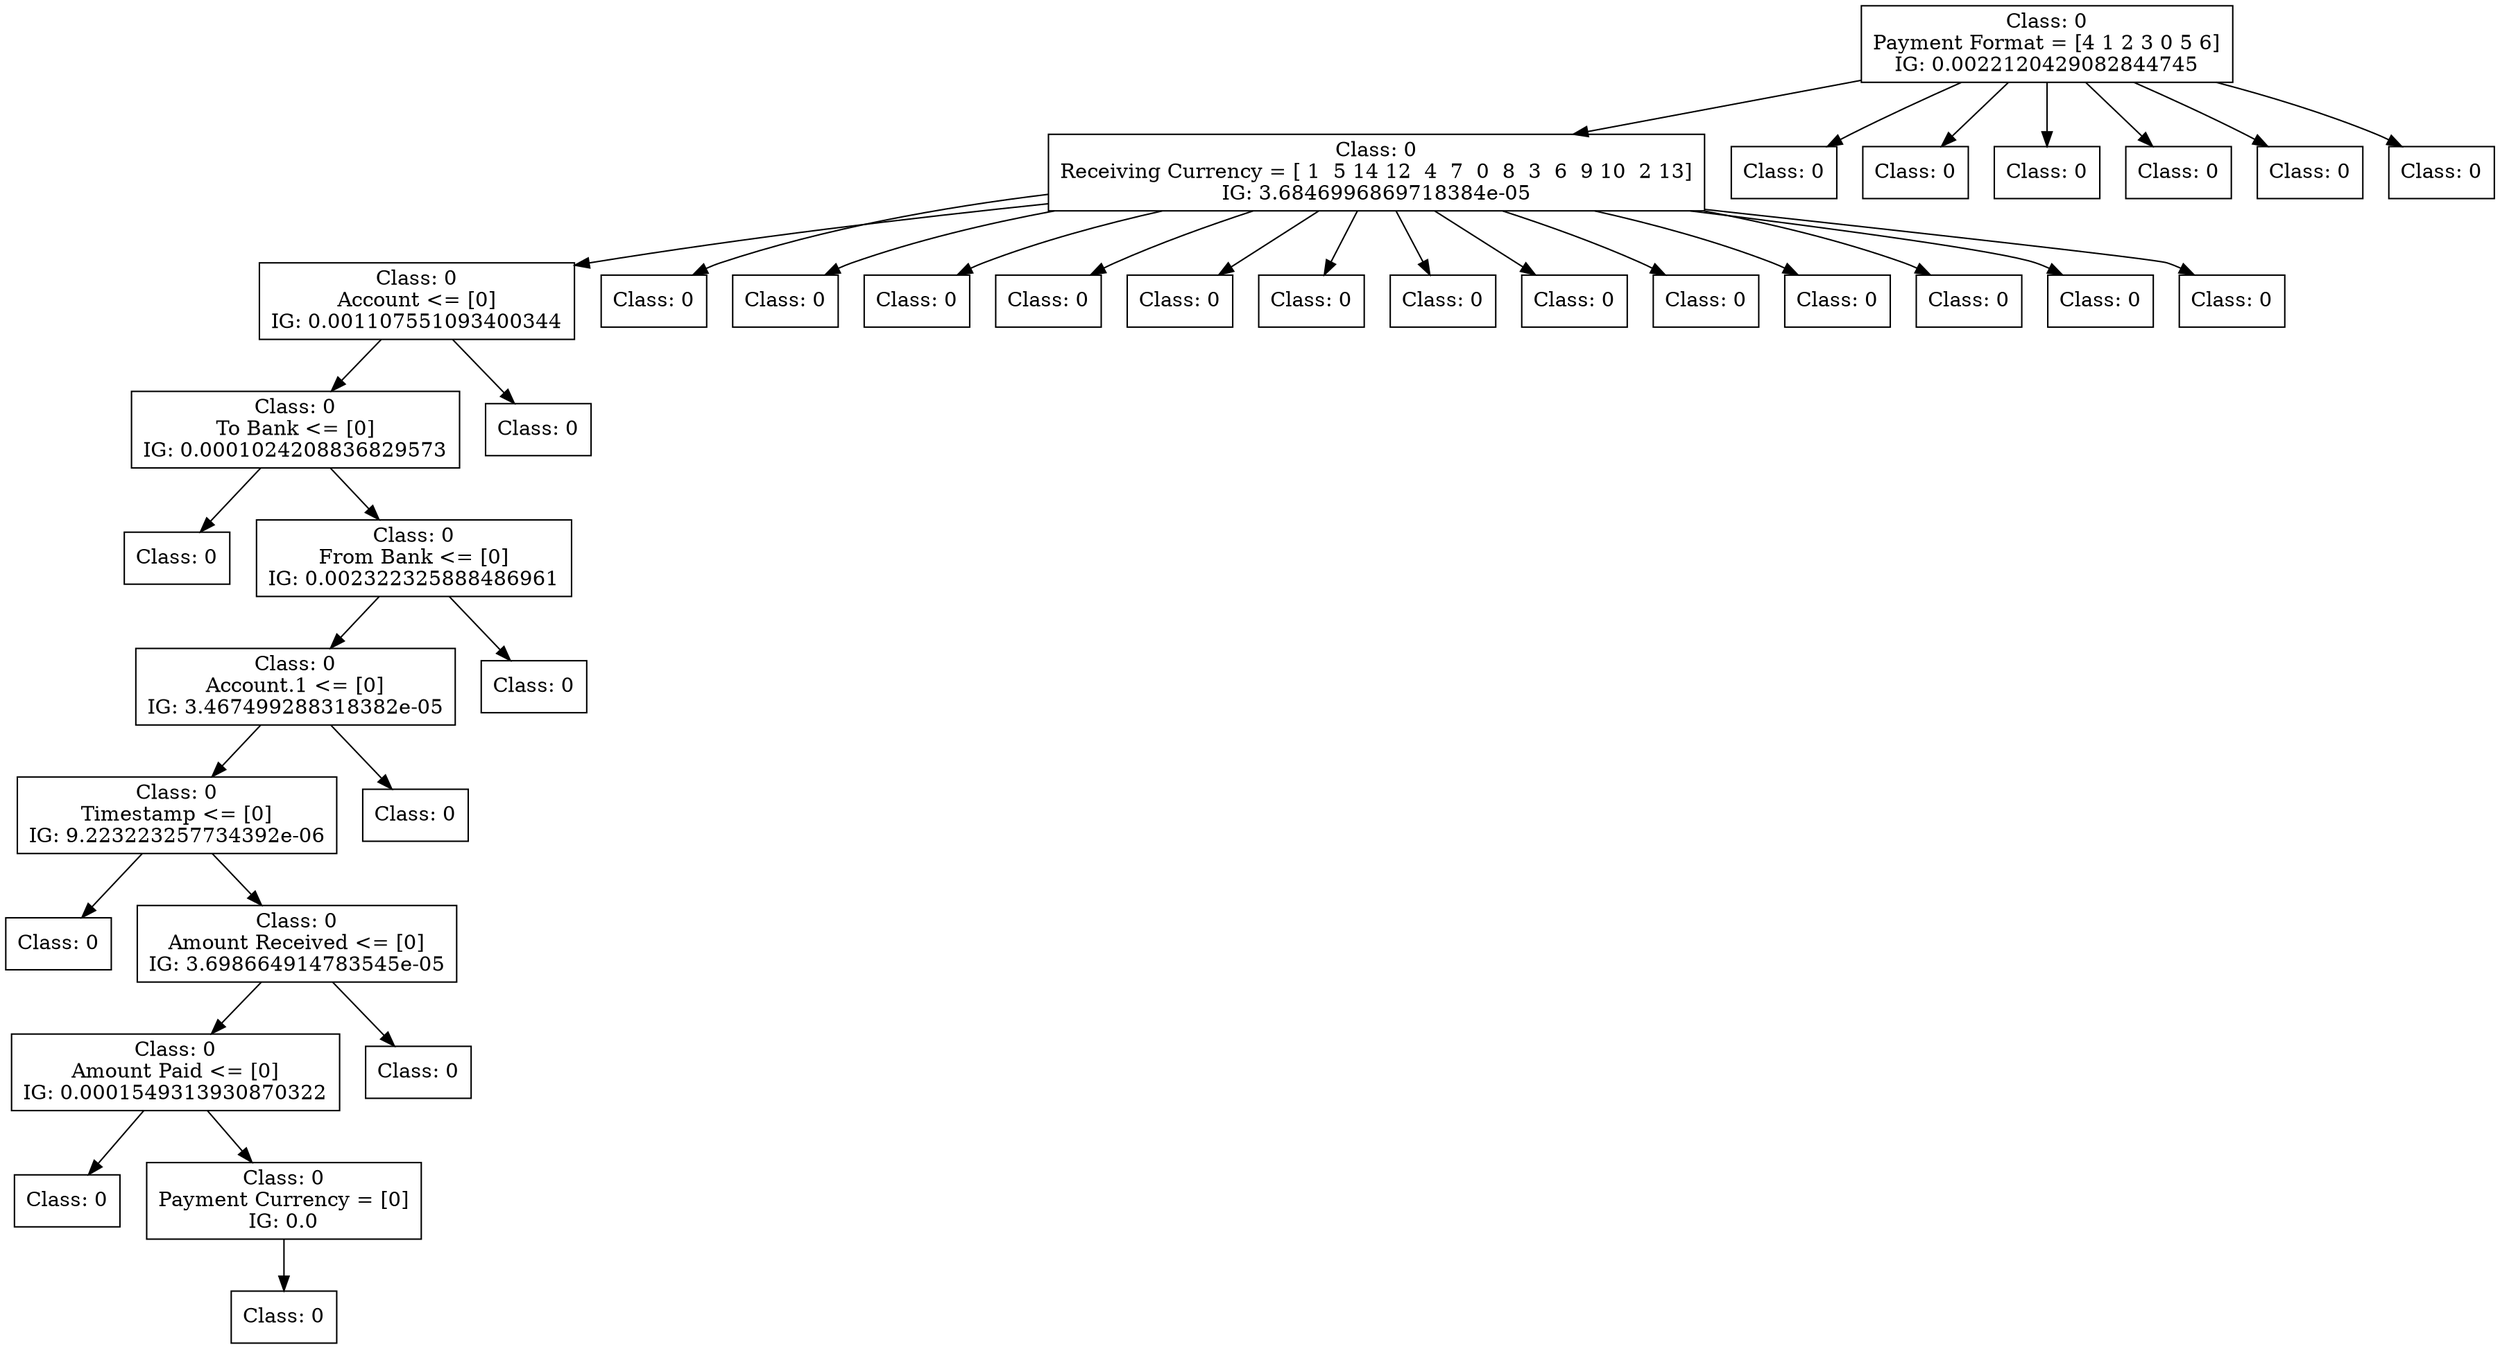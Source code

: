 digraph DecisionTree {
	rankdir=TD;
	node [shape=box];
	2875357470128 [label="Class: 0
Payment Format = [4 1 2 3 0 5 6]
IG: 0.0022120429082844745"];
	2875357570784 [label="Class: 0
Receiving Currency = [ 1  5 14 12  4  7  0  8  3  6  9 10  2 13]
IG: 3.6846996869718384e-05"];
	2875357470128 -> 2875357570784;
	2876938128112 [label="Class: 0
Account <= [0]
IG: 0.001107551093400344"];
	2875357570784 -> 2876938128112;
	2876938134064 [label="Class: 0
To Bank <= [0]
IG: 0.0001024208836829573"];
	2876938128112 -> 2876938134064;
	2876938134496 [label="Class: 0
"];
	2876938134064 -> 2876938134496;
	2876938139776 [label="Class: 0
From Bank <= [0]
IG: 0.002322325888486961"];
	2876938134064 -> 2876938139776;
	2876938140160 [label="Class: 0
Account.1 <= [0]
IG: 3.467499288318382e-05"];
	2876938139776 -> 2876938140160;
	2875929678208 [label="Class: 0
Timestamp <= [0]
IG: 9.223223257734392e-06"];
	2876938140160 -> 2875929678208;
	2875929678976 [label="Class: 0
"];
	2875929678208 -> 2875929678976;
	2875929681568 [label="Class: 0
Amount Received <= [0]
IG: 3.698664914783545e-05"];
	2875929678208 -> 2875929681568;
	2875929681808 [label="Class: 0
Amount Paid <= [0]
IG: 0.0001549313930870322"];
	2875929681568 -> 2875929681808;
	2875929675472 [label="Class: 0
"];
	2875929681808 -> 2875929675472;
	2875929685552 [label="Class: 0
Payment Currency = [0]
IG: 0.0"];
	2875929681808 -> 2875929685552;
	2875929685936 [label="Class: 0
"];
	2875929685552 -> 2875929685936;
	2875929683824 [label="Class: 0
"];
	2875929681568 -> 2875929683824;
	2875929678880 [label="Class: 0
"];
	2876938140160 -> 2875929678880;
	2876938140880 [label="Class: 0
"];
	2876938139776 -> 2876938140880;
	2876938135648 [label="Class: 0
"];
	2876938128112 -> 2876938135648;
	2876938128448 [label="Class: 0
"];
	2875357570784 -> 2876938128448;
	2876938128592 [label="Class: 0
"];
	2875357570784 -> 2876938128592;
	2876938126816 [label="Class: 0
"];
	2875357570784 -> 2876938126816;
	2876938128640 [label="Class: 0
"];
	2875357570784 -> 2876938128640;
	2876938126384 [label="Class: 0
"];
	2875357570784 -> 2876938126384;
	2876938128928 [label="Class: 0
"];
	2875357570784 -> 2876938128928;
	2876938126048 [label="Class: 0
"];
	2875357570784 -> 2876938126048;
	2876938129264 [label="Class: 0
"];
	2875357570784 -> 2876938129264;
	2876938129408 [label="Class: 0
"];
	2875357570784 -> 2876938129408;
	2876938129552 [label="Class: 0
"];
	2875357570784 -> 2876938129552;
	2876938129696 [label="Class: 0
"];
	2875357570784 -> 2876938129696;
	2876938129840 [label="Class: 0
"];
	2875357570784 -> 2876938129840;
	2876938129984 [label="Class: 0
"];
	2875357570784 -> 2876938129984;
	2875357571936 [label="Class: 0
"];
	2875357470128 -> 2875357571936;
	2875357571360 [label="Class: 0
"];
	2875357470128 -> 2875357571360;
	2875357570256 [label="Class: 0
"];
	2875357470128 -> 2875357570256;
	2875357571504 [label="Class: 0
"];
	2875357470128 -> 2875357571504;
	2875357571408 [label="Class: 0
"];
	2875357470128 -> 2875357571408;
	2875357571792 [label="Class: 0
"];
	2875357470128 -> 2875357571792;
}
